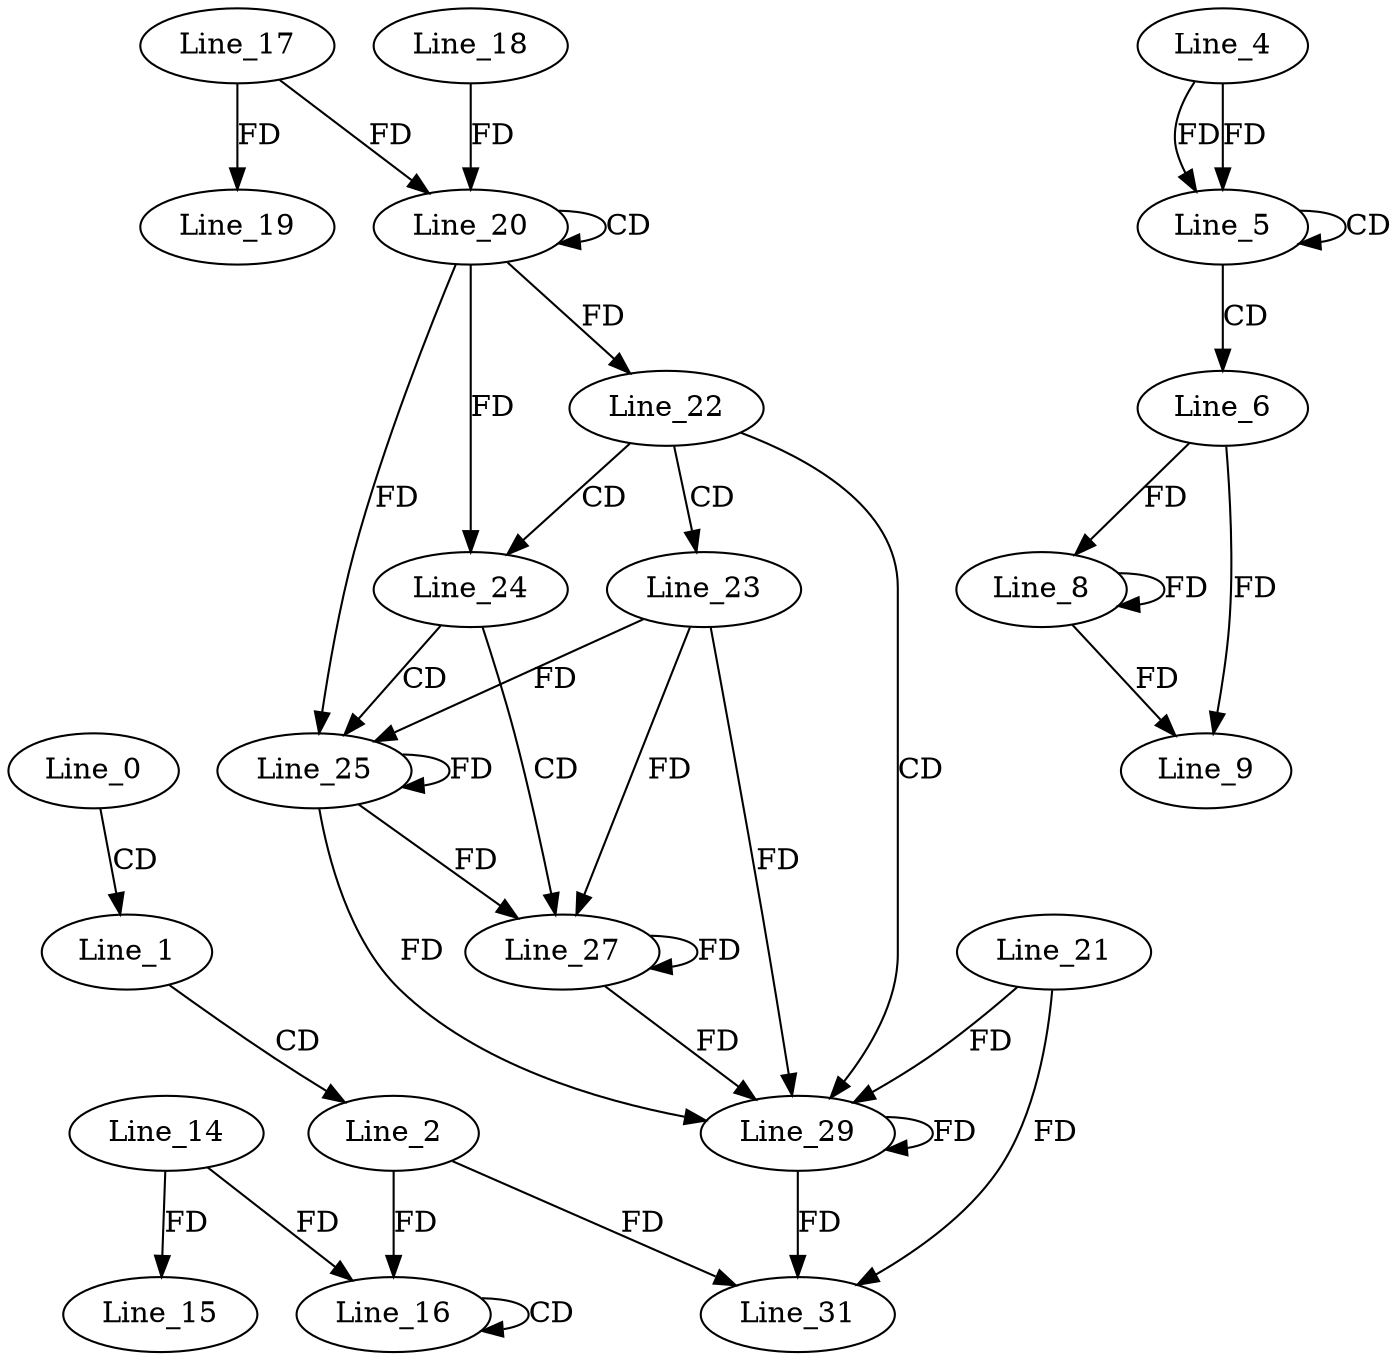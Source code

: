 digraph G {
  Line_0;
  Line_1;
  Line_2;
  Line_4;
  Line_5;
  Line_5;
  Line_6;
  Line_8;
  Line_8;
  Line_9;
  Line_14;
  Line_15;
  Line_16;
  Line_16;
  Line_17;
  Line_19;
  Line_20;
  Line_20;
  Line_18;
  Line_22;
  Line_22;
  Line_23;
  Line_24;
  Line_24;
  Line_25;
  Line_25;
  Line_25;
  Line_27;
  Line_29;
  Line_21;
  Line_31;
  Line_0 -> Line_1 [ label="CD" ];
  Line_1 -> Line_2 [ label="CD" ];
  Line_4 -> Line_5 [ label="FD" ];
  Line_5 -> Line_5 [ label="CD" ];
  Line_4 -> Line_5 [ label="FD" ];
  Line_5 -> Line_6 [ label="CD" ];
  Line_6 -> Line_8 [ label="FD" ];
  Line_8 -> Line_8 [ label="FD" ];
  Line_6 -> Line_9 [ label="FD" ];
  Line_8 -> Line_9 [ label="FD" ];
  Line_14 -> Line_15 [ label="FD" ];
  Line_16 -> Line_16 [ label="CD" ];
  Line_2 -> Line_16 [ label="FD" ];
  Line_14 -> Line_16 [ label="FD" ];
  Line_17 -> Line_19 [ label="FD" ];
  Line_20 -> Line_20 [ label="CD" ];
  Line_17 -> Line_20 [ label="FD" ];
  Line_18 -> Line_20 [ label="FD" ];
  Line_20 -> Line_22 [ label="FD" ];
  Line_22 -> Line_23 [ label="CD" ];
  Line_22 -> Line_24 [ label="CD" ];
  Line_20 -> Line_24 [ label="FD" ];
  Line_24 -> Line_25 [ label="CD" ];
  Line_23 -> Line_25 [ label="FD" ];
  Line_25 -> Line_25 [ label="FD" ];
  Line_20 -> Line_25 [ label="FD" ];
  Line_24 -> Line_27 [ label="CD" ];
  Line_23 -> Line_27 [ label="FD" ];
  Line_25 -> Line_27 [ label="FD" ];
  Line_27 -> Line_27 [ label="FD" ];
  Line_22 -> Line_29 [ label="CD" ];
  Line_21 -> Line_29 [ label="FD" ];
  Line_29 -> Line_29 [ label="FD" ];
  Line_23 -> Line_29 [ label="FD" ];
  Line_25 -> Line_29 [ label="FD" ];
  Line_27 -> Line_29 [ label="FD" ];
  Line_2 -> Line_31 [ label="FD" ];
  Line_21 -> Line_31 [ label="FD" ];
  Line_29 -> Line_31 [ label="FD" ];
}
